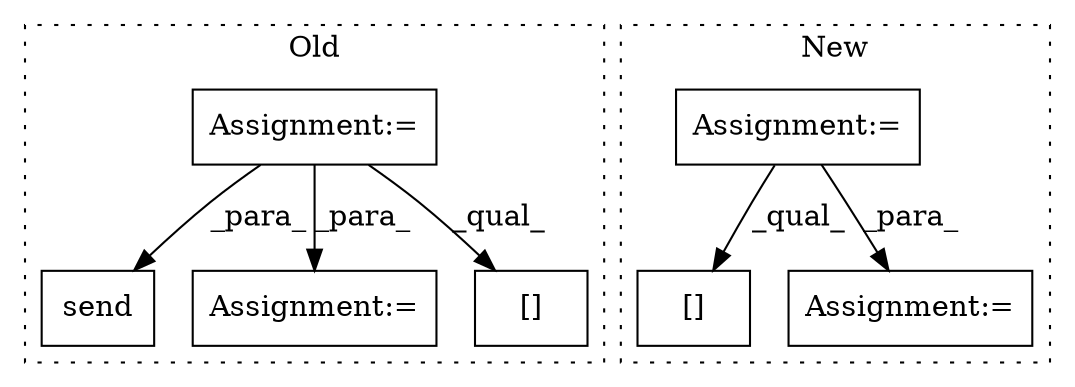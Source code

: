 digraph G {
subgraph cluster0 {
1 [label="send" a="32" s="1883,1896" l="5,1" shape="box"];
3 [label="Assignment:=" a="7" s="1151" l="1" shape="box"];
6 [label="Assignment:=" a="7" s="1854" l="1" shape="box"];
7 [label="[]" a="2" s="1810,1817" l="6,1" shape="box"];
label = "Old";
style="dotted";
}
subgraph cluster1 {
2 [label="[]" a="2" s="1972,1983" l="6,1" shape="box"];
4 [label="Assignment:=" a="7" s="1867" l="1" shape="box"];
5 [label="Assignment:=" a="7" s="1938" l="7" shape="box"];
label = "New";
style="dotted";
}
3 -> 1 [label="_para_"];
3 -> 7 [label="_qual_"];
3 -> 6 [label="_para_"];
4 -> 5 [label="_para_"];
4 -> 2 [label="_qual_"];
}